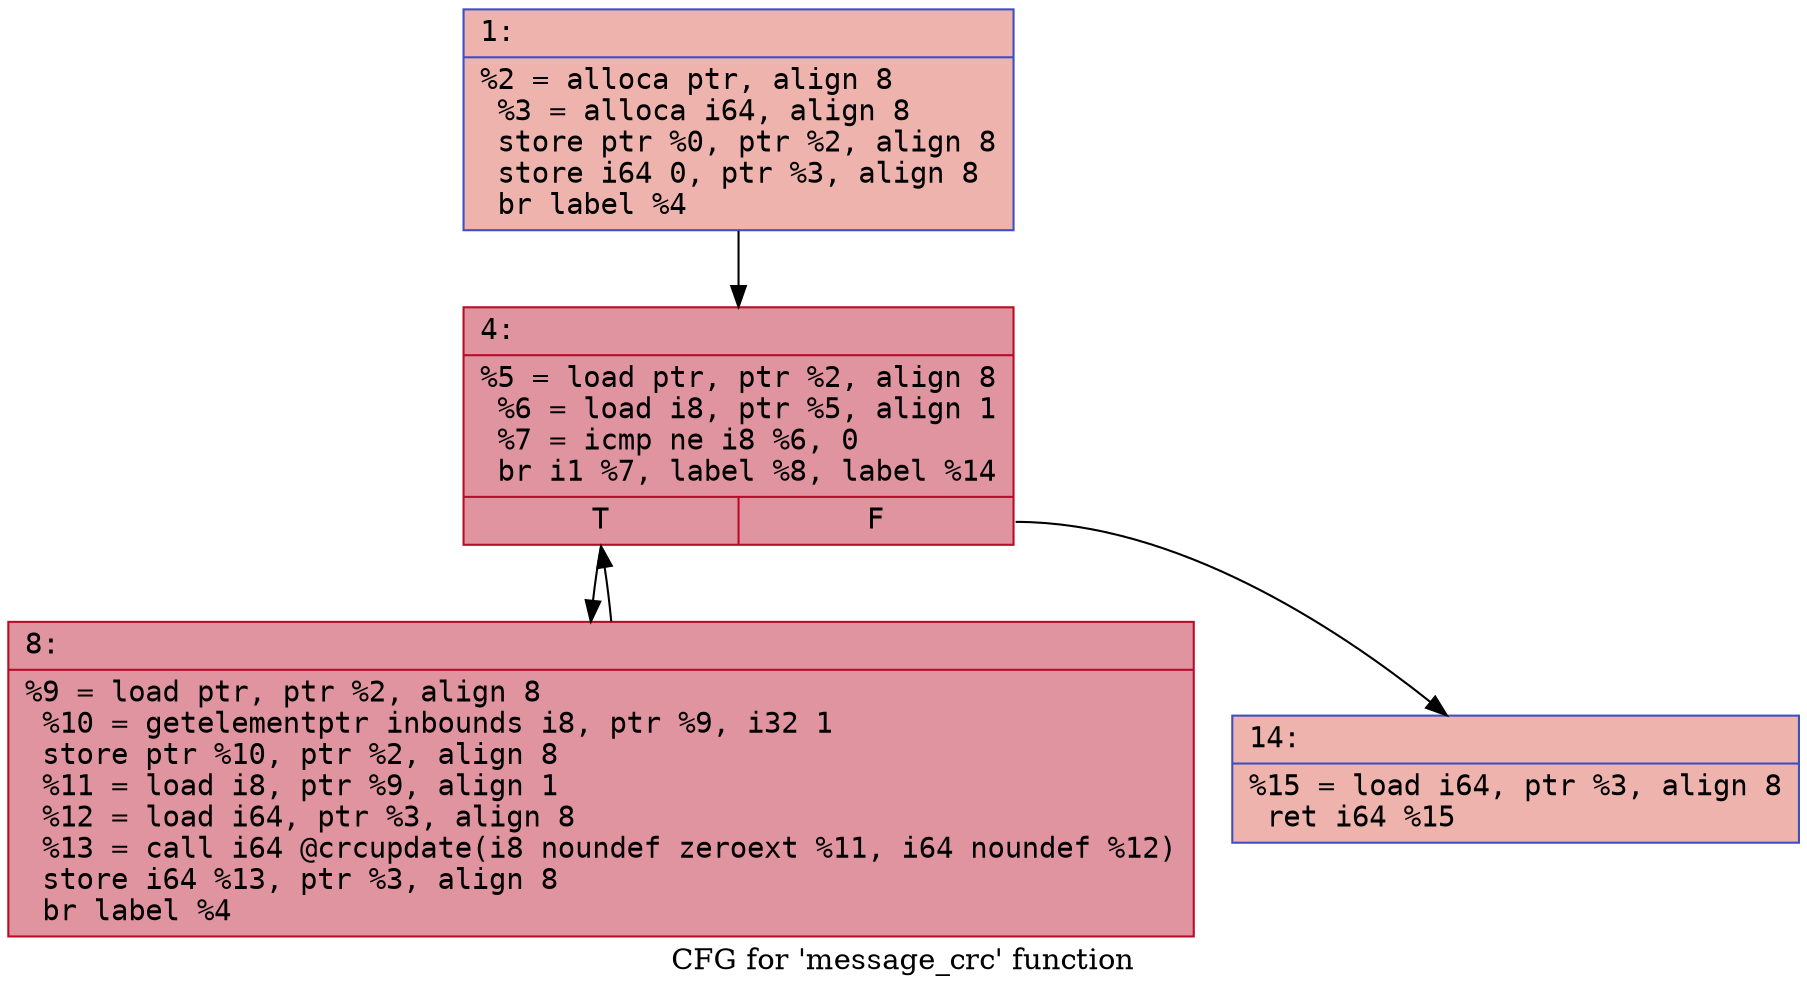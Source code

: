 digraph "CFG for 'message_crc' function" {
	label="CFG for 'message_crc' function";

	Node0x6000012128a0 [shape=record,color="#3d50c3ff", style=filled, fillcolor="#d6524470" fontname="Courier",label="{1:\l|  %2 = alloca ptr, align 8\l  %3 = alloca i64, align 8\l  store ptr %0, ptr %2, align 8\l  store i64 0, ptr %3, align 8\l  br label %4\l}"];
	Node0x6000012128a0 -> Node0x6000012128f0[tooltip="1 -> 4\nProbability 100.00%" ];
	Node0x6000012128f0 [shape=record,color="#b70d28ff", style=filled, fillcolor="#b70d2870" fontname="Courier",label="{4:\l|  %5 = load ptr, ptr %2, align 8\l  %6 = load i8, ptr %5, align 1\l  %7 = icmp ne i8 %6, 0\l  br i1 %7, label %8, label %14\l|{<s0>T|<s1>F}}"];
	Node0x6000012128f0:s0 -> Node0x600001212940[tooltip="4 -> 8\nProbability 96.88%" ];
	Node0x6000012128f0:s1 -> Node0x600001212990[tooltip="4 -> 14\nProbability 3.12%" ];
	Node0x600001212940 [shape=record,color="#b70d28ff", style=filled, fillcolor="#b70d2870" fontname="Courier",label="{8:\l|  %9 = load ptr, ptr %2, align 8\l  %10 = getelementptr inbounds i8, ptr %9, i32 1\l  store ptr %10, ptr %2, align 8\l  %11 = load i8, ptr %9, align 1\l  %12 = load i64, ptr %3, align 8\l  %13 = call i64 @crcupdate(i8 noundef zeroext %11, i64 noundef %12)\l  store i64 %13, ptr %3, align 8\l  br label %4\l}"];
	Node0x600001212940 -> Node0x6000012128f0[tooltip="8 -> 4\nProbability 100.00%" ];
	Node0x600001212990 [shape=record,color="#3d50c3ff", style=filled, fillcolor="#d6524470" fontname="Courier",label="{14:\l|  %15 = load i64, ptr %3, align 8\l  ret i64 %15\l}"];
}
